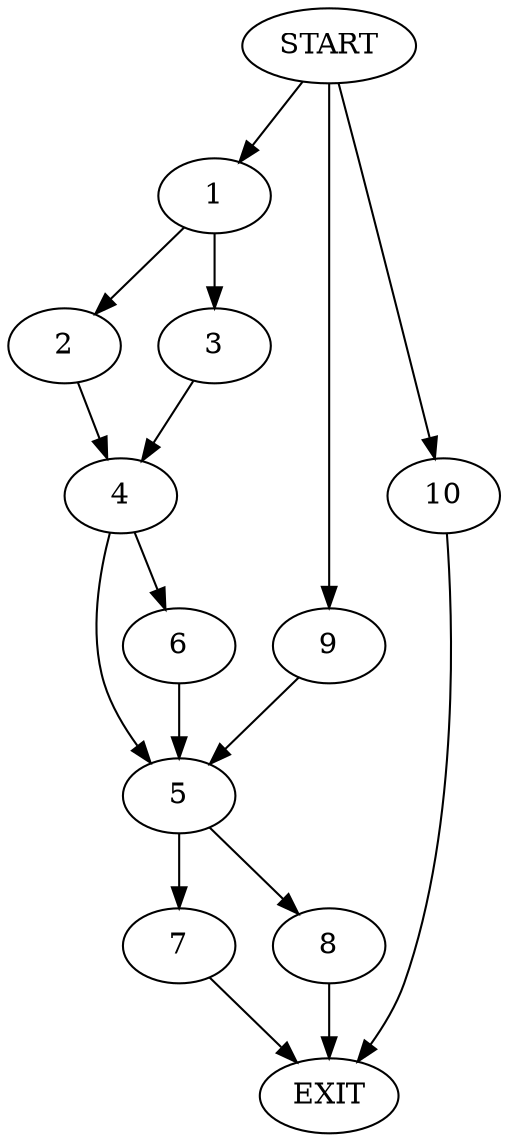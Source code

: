 digraph {
0 [label="START"]
11 [label="EXIT"]
0 -> 1
1 -> 2
1 -> 3
3 -> 4
2 -> 4
4 -> 5
4 -> 6
6 -> 5
5 -> 7
5 -> 8
0 -> 9
9 -> 5
8 -> 11
7 -> 11
0 -> 10
10 -> 11
}
